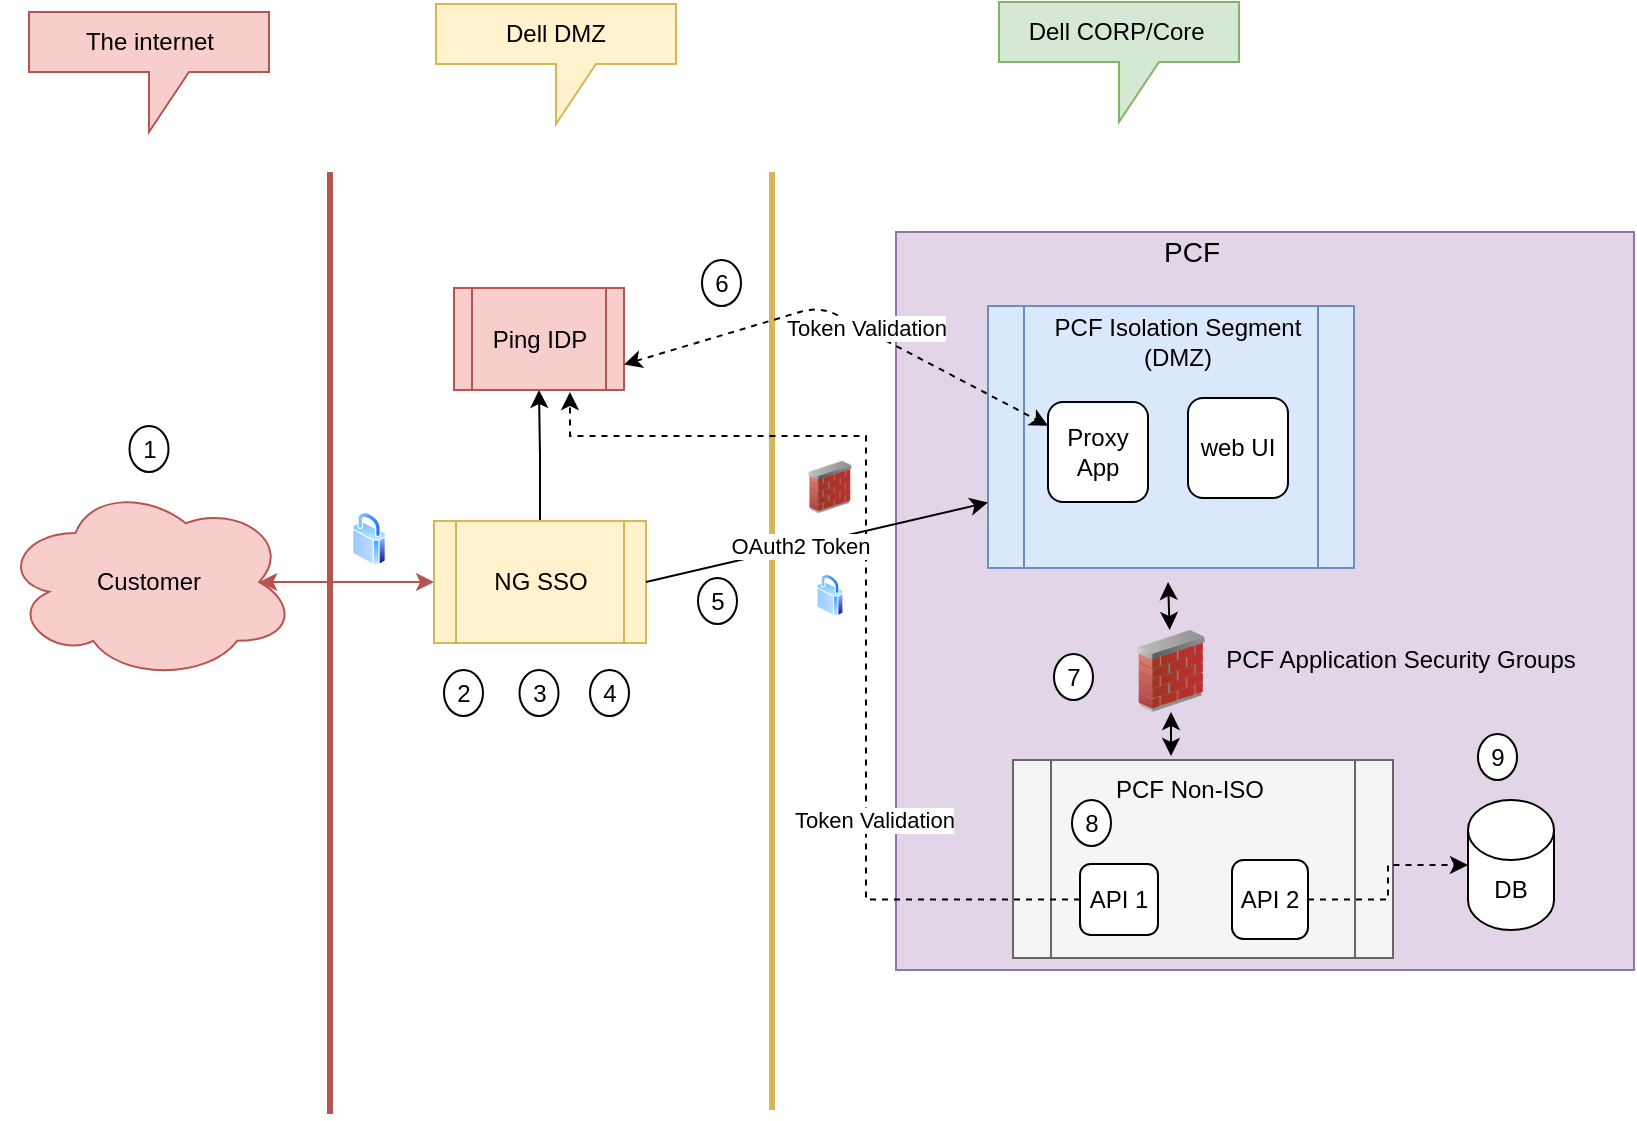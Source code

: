 <mxfile version="14.5.7" type="github">
  <diagram id="ACFHJaDp0CCpu47aHDbk" name="Page-1">
    <mxGraphModel dx="1422" dy="794" grid="0" gridSize="10" guides="1" tooltips="1" connect="1" arrows="1" fold="1" page="1" pageScale="1" pageWidth="850" pageHeight="1100" math="0" shadow="0">
      <root>
        <mxCell id="0" />
        <mxCell id="1" parent="0" />
        <mxCell id="2gQc0NYOQKcEP8dJCD8I-3" value="" style="whiteSpace=wrap;html=1;aspect=fixed;fillColor=#e1d5e7;strokeColor=#9673a6;" parent="1" vertex="1">
          <mxGeometry x="457" y="150" width="369" height="369" as="geometry" />
        </mxCell>
        <mxCell id="2gQc0NYOQKcEP8dJCD8I-4" value="" style="edgeStyle=orthogonalEdgeStyle;rounded=0;orthogonalLoop=1;jettySize=auto;html=1;strokeWidth=1;exitX=0.875;exitY=0.5;exitDx=0;exitDy=0;exitPerimeter=0;startArrow=classic;startFill=1;fillColor=#f8cecc;strokeColor=#b85450;" parent="1" source="2gQc0NYOQKcEP8dJCD8I-5" target="2gQc0NYOQKcEP8dJCD8I-9" edge="1">
          <mxGeometry relative="1" as="geometry" />
        </mxCell>
        <mxCell id="2gQc0NYOQKcEP8dJCD8I-5" value="Customer" style="ellipse;shape=cloud;whiteSpace=wrap;html=1;fillColor=#f8cecc;strokeColor=#b85450;" parent="1" vertex="1">
          <mxGeometry x="10" y="276" width="147" height="98" as="geometry" />
        </mxCell>
        <mxCell id="2gQc0NYOQKcEP8dJCD8I-6" value="" style="endArrow=none;html=1;strokeWidth=3;fillColor=#f8cecc;strokeColor=#b85450;" parent="1" edge="1">
          <mxGeometry width="50" height="50" relative="1" as="geometry">
            <mxPoint x="174" y="591" as="sourcePoint" />
            <mxPoint x="174" y="120" as="targetPoint" />
          </mxGeometry>
        </mxCell>
        <mxCell id="2gQc0NYOQKcEP8dJCD8I-7" value="" style="endArrow=none;html=1;strokeWidth=3;fillColor=#fff2cc;strokeColor=#d6b656;" parent="1" edge="1">
          <mxGeometry width="50" height="50" relative="1" as="geometry">
            <mxPoint x="395" y="589" as="sourcePoint" />
            <mxPoint x="395" y="120" as="targetPoint" />
          </mxGeometry>
        </mxCell>
        <mxCell id="WaRQv8ALURC7p492Pok6-5" value="" style="edgeStyle=orthogonalEdgeStyle;rounded=0;orthogonalLoop=1;jettySize=auto;html=1;" parent="1" source="2gQc0NYOQKcEP8dJCD8I-9" target="WaRQv8ALURC7p492Pok6-2" edge="1">
          <mxGeometry relative="1" as="geometry" />
        </mxCell>
        <mxCell id="2gQc0NYOQKcEP8dJCD8I-9" value="NG SSO" style="shape=process;whiteSpace=wrap;html=1;backgroundOutline=1;fillColor=#fff2cc;strokeColor=#d6b656;" parent="1" vertex="1">
          <mxGeometry x="226" y="294.5" width="106" height="61" as="geometry" />
        </mxCell>
        <mxCell id="2gQc0NYOQKcEP8dJCD8I-10" value="&lt;font style=&quot;font-size: 14px&quot;&gt;PCF&lt;/font&gt;" style="text;html=1;strokeColor=none;fillColor=none;align=center;verticalAlign=middle;whiteSpace=wrap;rounded=0;" parent="1" vertex="1">
          <mxGeometry x="585" y="150" width="40" height="20" as="geometry" />
        </mxCell>
        <mxCell id="2gQc0NYOQKcEP8dJCD8I-15" value="" style="aspect=fixed;perimeter=ellipsePerimeter;html=1;align=center;shadow=0;dashed=0;spacingTop=3;image;image=img/lib/active_directory/secure.svg;" parent="1" vertex="1">
          <mxGeometry x="185" y="290" width="17" height="26.56" as="geometry" />
        </mxCell>
        <mxCell id="2gQc0NYOQKcEP8dJCD8I-16" value="" style="aspect=fixed;perimeter=ellipsePerimeter;html=1;align=center;shadow=0;dashed=0;spacingTop=3;image;image=img/lib/active_directory/secure.svg;" parent="1" vertex="1">
          <mxGeometry x="417.28" y="321" width="13.44" height="21" as="geometry" />
        </mxCell>
        <mxCell id="2gQc0NYOQKcEP8dJCD8I-17" value="The internet" style="shape=callout;whiteSpace=wrap;html=1;perimeter=calloutPerimeter;fillColor=#f8cecc;strokeColor=#b85450;" parent="1" vertex="1">
          <mxGeometry x="23.5" y="40" width="120" height="60" as="geometry" />
        </mxCell>
        <mxCell id="2gQc0NYOQKcEP8dJCD8I-18" value="Dell DMZ" style="shape=callout;whiteSpace=wrap;html=1;perimeter=calloutPerimeter;fillColor=#fff2cc;strokeColor=#d6b656;" parent="1" vertex="1">
          <mxGeometry x="227" y="36" width="120" height="60" as="geometry" />
        </mxCell>
        <mxCell id="2gQc0NYOQKcEP8dJCD8I-19" value="Dell CORP/Core&amp;nbsp;" style="shape=callout;whiteSpace=wrap;html=1;perimeter=calloutPerimeter;fillColor=#d5e8d4;strokeColor=#82b366;" parent="1" vertex="1">
          <mxGeometry x="508.5" y="35" width="120" height="60" as="geometry" />
        </mxCell>
        <mxCell id="2gQc0NYOQKcEP8dJCD8I-31" value="" style="shape=process;whiteSpace=wrap;html=1;backgroundOutline=1;fillColor=#f5f5f5;strokeColor=#666666;fontColor=#333333;" parent="1" vertex="1">
          <mxGeometry x="515.5" y="414" width="190" height="99" as="geometry" />
        </mxCell>
        <mxCell id="FGd22QiPcskwX0x5NTTi-1" style="edgeStyle=orthogonalEdgeStyle;rounded=0;orthogonalLoop=1;jettySize=auto;html=1;entryX=0.682;entryY=1.02;entryDx=0;entryDy=0;dashed=1;entryPerimeter=0;" edge="1" parent="1" source="2gQc0NYOQKcEP8dJCD8I-32" target="WaRQv8ALURC7p492Pok6-2">
          <mxGeometry relative="1" as="geometry">
            <Array as="points">
              <mxPoint x="442" y="484" />
              <mxPoint x="442" y="252" />
              <mxPoint x="294" y="252" />
            </Array>
          </mxGeometry>
        </mxCell>
        <mxCell id="FGd22QiPcskwX0x5NTTi-2" value="Token Validation" style="edgeLabel;html=1;align=center;verticalAlign=middle;resizable=0;points=[];" vertex="1" connectable="0" parent="FGd22QiPcskwX0x5NTTi-1">
          <mxGeometry x="-0.423" y="-4" relative="1" as="geometry">
            <mxPoint as="offset" />
          </mxGeometry>
        </mxCell>
        <mxCell id="2gQc0NYOQKcEP8dJCD8I-32" value="API 1" style="rounded=1;whiteSpace=wrap;html=1;" parent="1" vertex="1">
          <mxGeometry x="549" y="466" width="39" height="35.5" as="geometry" />
        </mxCell>
        <mxCell id="sr_w2F_qdbWmWLFcs-_W-18" value="" style="edgeStyle=orthogonalEdgeStyle;rounded=0;orthogonalLoop=1;jettySize=auto;html=1;dashed=1;" parent="1" source="2gQc0NYOQKcEP8dJCD8I-33" target="sr_w2F_qdbWmWLFcs-_W-17" edge="1">
          <mxGeometry relative="1" as="geometry" />
        </mxCell>
        <mxCell id="2gQc0NYOQKcEP8dJCD8I-33" value="API 2" style="rounded=1;whiteSpace=wrap;html=1;" parent="1" vertex="1">
          <mxGeometry x="625" y="464" width="38" height="39.5" as="geometry" />
        </mxCell>
        <mxCell id="2gQc0NYOQKcEP8dJCD8I-40" value="PCF Non-ISO" style="text;html=1;strokeColor=none;fillColor=none;align=center;verticalAlign=middle;whiteSpace=wrap;rounded=0;" parent="1" vertex="1">
          <mxGeometry x="539" y="419" width="130" height="20" as="geometry" />
        </mxCell>
        <mxCell id="sj-PamyHFuKPAxD5q3Vw-3" value="" style="image;html=1;image=img/lib/clip_art/networking/Firewall_02_128x128.png" parent="1" vertex="1">
          <mxGeometry x="413" y="260.5" width="22" height="34" as="geometry" />
        </mxCell>
        <mxCell id="sj-PamyHFuKPAxD5q3Vw-9" value="" style="image;html=1;image=img/lib/clip_art/networking/Firewall_02_128x128.png" parent="1" vertex="1">
          <mxGeometry x="571.5" y="349" width="46" height="41" as="geometry" />
        </mxCell>
        <mxCell id="_3BCGjxRRkY1fC-WPkbY-4" value="" style="group" parent="1" vertex="1" connectable="0">
          <mxGeometry x="503" y="187" width="183" height="131" as="geometry" />
        </mxCell>
        <mxCell id="2gQc0NYOQKcEP8dJCD8I-11" value="" style="shape=process;whiteSpace=wrap;html=1;backgroundOutline=1;fillColor=#dae8fc;strokeColor=#6c8ebf;" parent="_3BCGjxRRkY1fC-WPkbY-4" vertex="1">
          <mxGeometry width="183" height="131" as="geometry" />
        </mxCell>
        <mxCell id="2gQc0NYOQKcEP8dJCD8I-13" value="Proxy App" style="rounded=1;whiteSpace=wrap;html=1;" parent="_3BCGjxRRkY1fC-WPkbY-4" vertex="1">
          <mxGeometry x="30" y="48" width="50" height="50" as="geometry" />
        </mxCell>
        <mxCell id="2gQc0NYOQKcEP8dJCD8I-14" value="web UI" style="rounded=1;whiteSpace=wrap;html=1;" parent="_3BCGjxRRkY1fC-WPkbY-4" vertex="1">
          <mxGeometry x="100" y="46" width="50" height="50" as="geometry" />
        </mxCell>
        <mxCell id="2gQc0NYOQKcEP8dJCD8I-36" value="PCF Isolation Segment (DMZ)" style="text;html=1;strokeColor=none;fillColor=none;align=center;verticalAlign=middle;whiteSpace=wrap;rounded=0;" parent="_3BCGjxRRkY1fC-WPkbY-4" vertex="1">
          <mxGeometry x="30" y="8" width="130" height="20" as="geometry" />
        </mxCell>
        <mxCell id="_3BCGjxRRkY1fC-WPkbY-5" value="" style="endArrow=classic;startArrow=classic;html=1;entryX=0.492;entryY=1.053;entryDx=0;entryDy=0;entryPerimeter=0;" parent="1" source="sj-PamyHFuKPAxD5q3Vw-9" target="2gQc0NYOQKcEP8dJCD8I-11" edge="1">
          <mxGeometry width="50" height="50" relative="1" as="geometry">
            <mxPoint x="605" y="368" as="sourcePoint" />
            <mxPoint x="655" y="318" as="targetPoint" />
          </mxGeometry>
        </mxCell>
        <mxCell id="_3BCGjxRRkY1fC-WPkbY-6" value="" style="endArrow=classic;startArrow=classic;html=1;entryX=0.427;entryY=-0.35;entryDx=0;entryDy=0;entryPerimeter=0;exitX=0.5;exitY=1;exitDx=0;exitDy=0;" parent="1" source="sj-PamyHFuKPAxD5q3Vw-9" target="2gQc0NYOQKcEP8dJCD8I-40" edge="1">
          <mxGeometry width="50" height="50" relative="1" as="geometry">
            <mxPoint x="651" y="376" as="sourcePoint" />
            <mxPoint x="665" y="328" as="targetPoint" />
          </mxGeometry>
        </mxCell>
        <mxCell id="_3BCGjxRRkY1fC-WPkbY-8" value="PCF Application Security Groups" style="text;html=1;strokeColor=none;fillColor=none;align=center;verticalAlign=middle;whiteSpace=wrap;rounded=0;" parent="1" vertex="1">
          <mxGeometry x="617.5" y="354" width="183" height="20" as="geometry" />
        </mxCell>
        <mxCell id="WaRQv8ALURC7p492Pok6-2" value="Ping IDP" style="shape=process;whiteSpace=wrap;html=1;backgroundOutline=1;fillColor=#f8cecc;strokeColor=#b85450;" parent="1" vertex="1">
          <mxGeometry x="236" y="178" width="85" height="51" as="geometry" />
        </mxCell>
        <mxCell id="WaRQv8ALURC7p492Pok6-6" value="" style="endArrow=classic;html=1;entryX=0;entryY=0.75;entryDx=0;entryDy=0;exitX=1;exitY=0.5;exitDx=0;exitDy=0;" parent="1" source="2gQc0NYOQKcEP8dJCD8I-9" target="2gQc0NYOQKcEP8dJCD8I-11" edge="1">
          <mxGeometry width="50" height="50" relative="1" as="geometry">
            <mxPoint x="310" y="324.5" as="sourcePoint" />
            <mxPoint x="370" y="276" as="targetPoint" />
          </mxGeometry>
        </mxCell>
        <mxCell id="wIA6svj5qr99vfCQ4pqc-3" value="OAuth2 Token" style="edgeLabel;html=1;align=center;verticalAlign=middle;resizable=0;points=[];" parent="WaRQv8ALURC7p492Pok6-6" vertex="1" connectable="0">
          <mxGeometry x="-0.108" relative="1" as="geometry">
            <mxPoint as="offset" />
          </mxGeometry>
        </mxCell>
        <mxCell id="sr_w2F_qdbWmWLFcs-_W-2" value="" style="endArrow=classic;startArrow=classic;html=1;exitX=1;exitY=0.75;exitDx=0;exitDy=0;dashed=1;" parent="1" source="WaRQv8ALURC7p492Pok6-2" target="2gQc0NYOQKcEP8dJCD8I-13" edge="1">
          <mxGeometry width="50" height="50" relative="1" as="geometry">
            <mxPoint x="399" y="431" as="sourcePoint" />
            <mxPoint x="449" y="381" as="targetPoint" />
            <Array as="points">
              <mxPoint x="419" y="187" />
            </Array>
          </mxGeometry>
        </mxCell>
        <mxCell id="sr_w2F_qdbWmWLFcs-_W-3" value="Token Validation" style="edgeLabel;html=1;align=center;verticalAlign=middle;resizable=0;points=[];" parent="sr_w2F_qdbWmWLFcs-_W-2" vertex="1" connectable="0">
          <mxGeometry x="0.106" y="1" relative="1" as="geometry">
            <mxPoint as="offset" />
          </mxGeometry>
        </mxCell>
        <mxCell id="sr_w2F_qdbWmWLFcs-_W-4" value="1" style="ellipse;whiteSpace=wrap;html=1;" parent="1" vertex="1">
          <mxGeometry x="73.75" y="247" width="19.5" height="23" as="geometry" />
        </mxCell>
        <mxCell id="sr_w2F_qdbWmWLFcs-_W-5" value="2" style="ellipse;whiteSpace=wrap;html=1;" parent="1" vertex="1">
          <mxGeometry x="231" y="369" width="19.5" height="23" as="geometry" />
        </mxCell>
        <mxCell id="sr_w2F_qdbWmWLFcs-_W-6" value="3" style="ellipse;whiteSpace=wrap;html=1;" parent="1" vertex="1">
          <mxGeometry x="268.75" y="369" width="19.5" height="23" as="geometry" />
        </mxCell>
        <mxCell id="sr_w2F_qdbWmWLFcs-_W-7" value="5" style="ellipse;whiteSpace=wrap;html=1;" parent="1" vertex="1">
          <mxGeometry x="358" y="323" width="19.5" height="23" as="geometry" />
        </mxCell>
        <mxCell id="sr_w2F_qdbWmWLFcs-_W-10" value="4" style="ellipse;whiteSpace=wrap;html=1;" parent="1" vertex="1">
          <mxGeometry x="304" y="369" width="19.5" height="23" as="geometry" />
        </mxCell>
        <mxCell id="sr_w2F_qdbWmWLFcs-_W-11" value="6" style="ellipse;whiteSpace=wrap;html=1;" parent="1" vertex="1">
          <mxGeometry x="360" y="164" width="19.5" height="23" as="geometry" />
        </mxCell>
        <mxCell id="sr_w2F_qdbWmWLFcs-_W-14" value="7" style="ellipse;whiteSpace=wrap;html=1;" parent="1" vertex="1">
          <mxGeometry x="536" y="361" width="19.5" height="23" as="geometry" />
        </mxCell>
        <mxCell id="sr_w2F_qdbWmWLFcs-_W-15" value="8" style="ellipse;whiteSpace=wrap;html=1;" parent="1" vertex="1">
          <mxGeometry x="545" y="434" width="19.5" height="23" as="geometry" />
        </mxCell>
        <mxCell id="sr_w2F_qdbWmWLFcs-_W-17" value="DB" style="shape=cylinder3;whiteSpace=wrap;html=1;boundedLbl=1;backgroundOutline=1;size=15;" parent="1" vertex="1">
          <mxGeometry x="743" y="434" width="43" height="65" as="geometry" />
        </mxCell>
        <mxCell id="sr_w2F_qdbWmWLFcs-_W-19" value="9" style="ellipse;whiteSpace=wrap;html=1;" parent="1" vertex="1">
          <mxGeometry x="748" y="401" width="19.5" height="23" as="geometry" />
        </mxCell>
      </root>
    </mxGraphModel>
  </diagram>
</mxfile>
